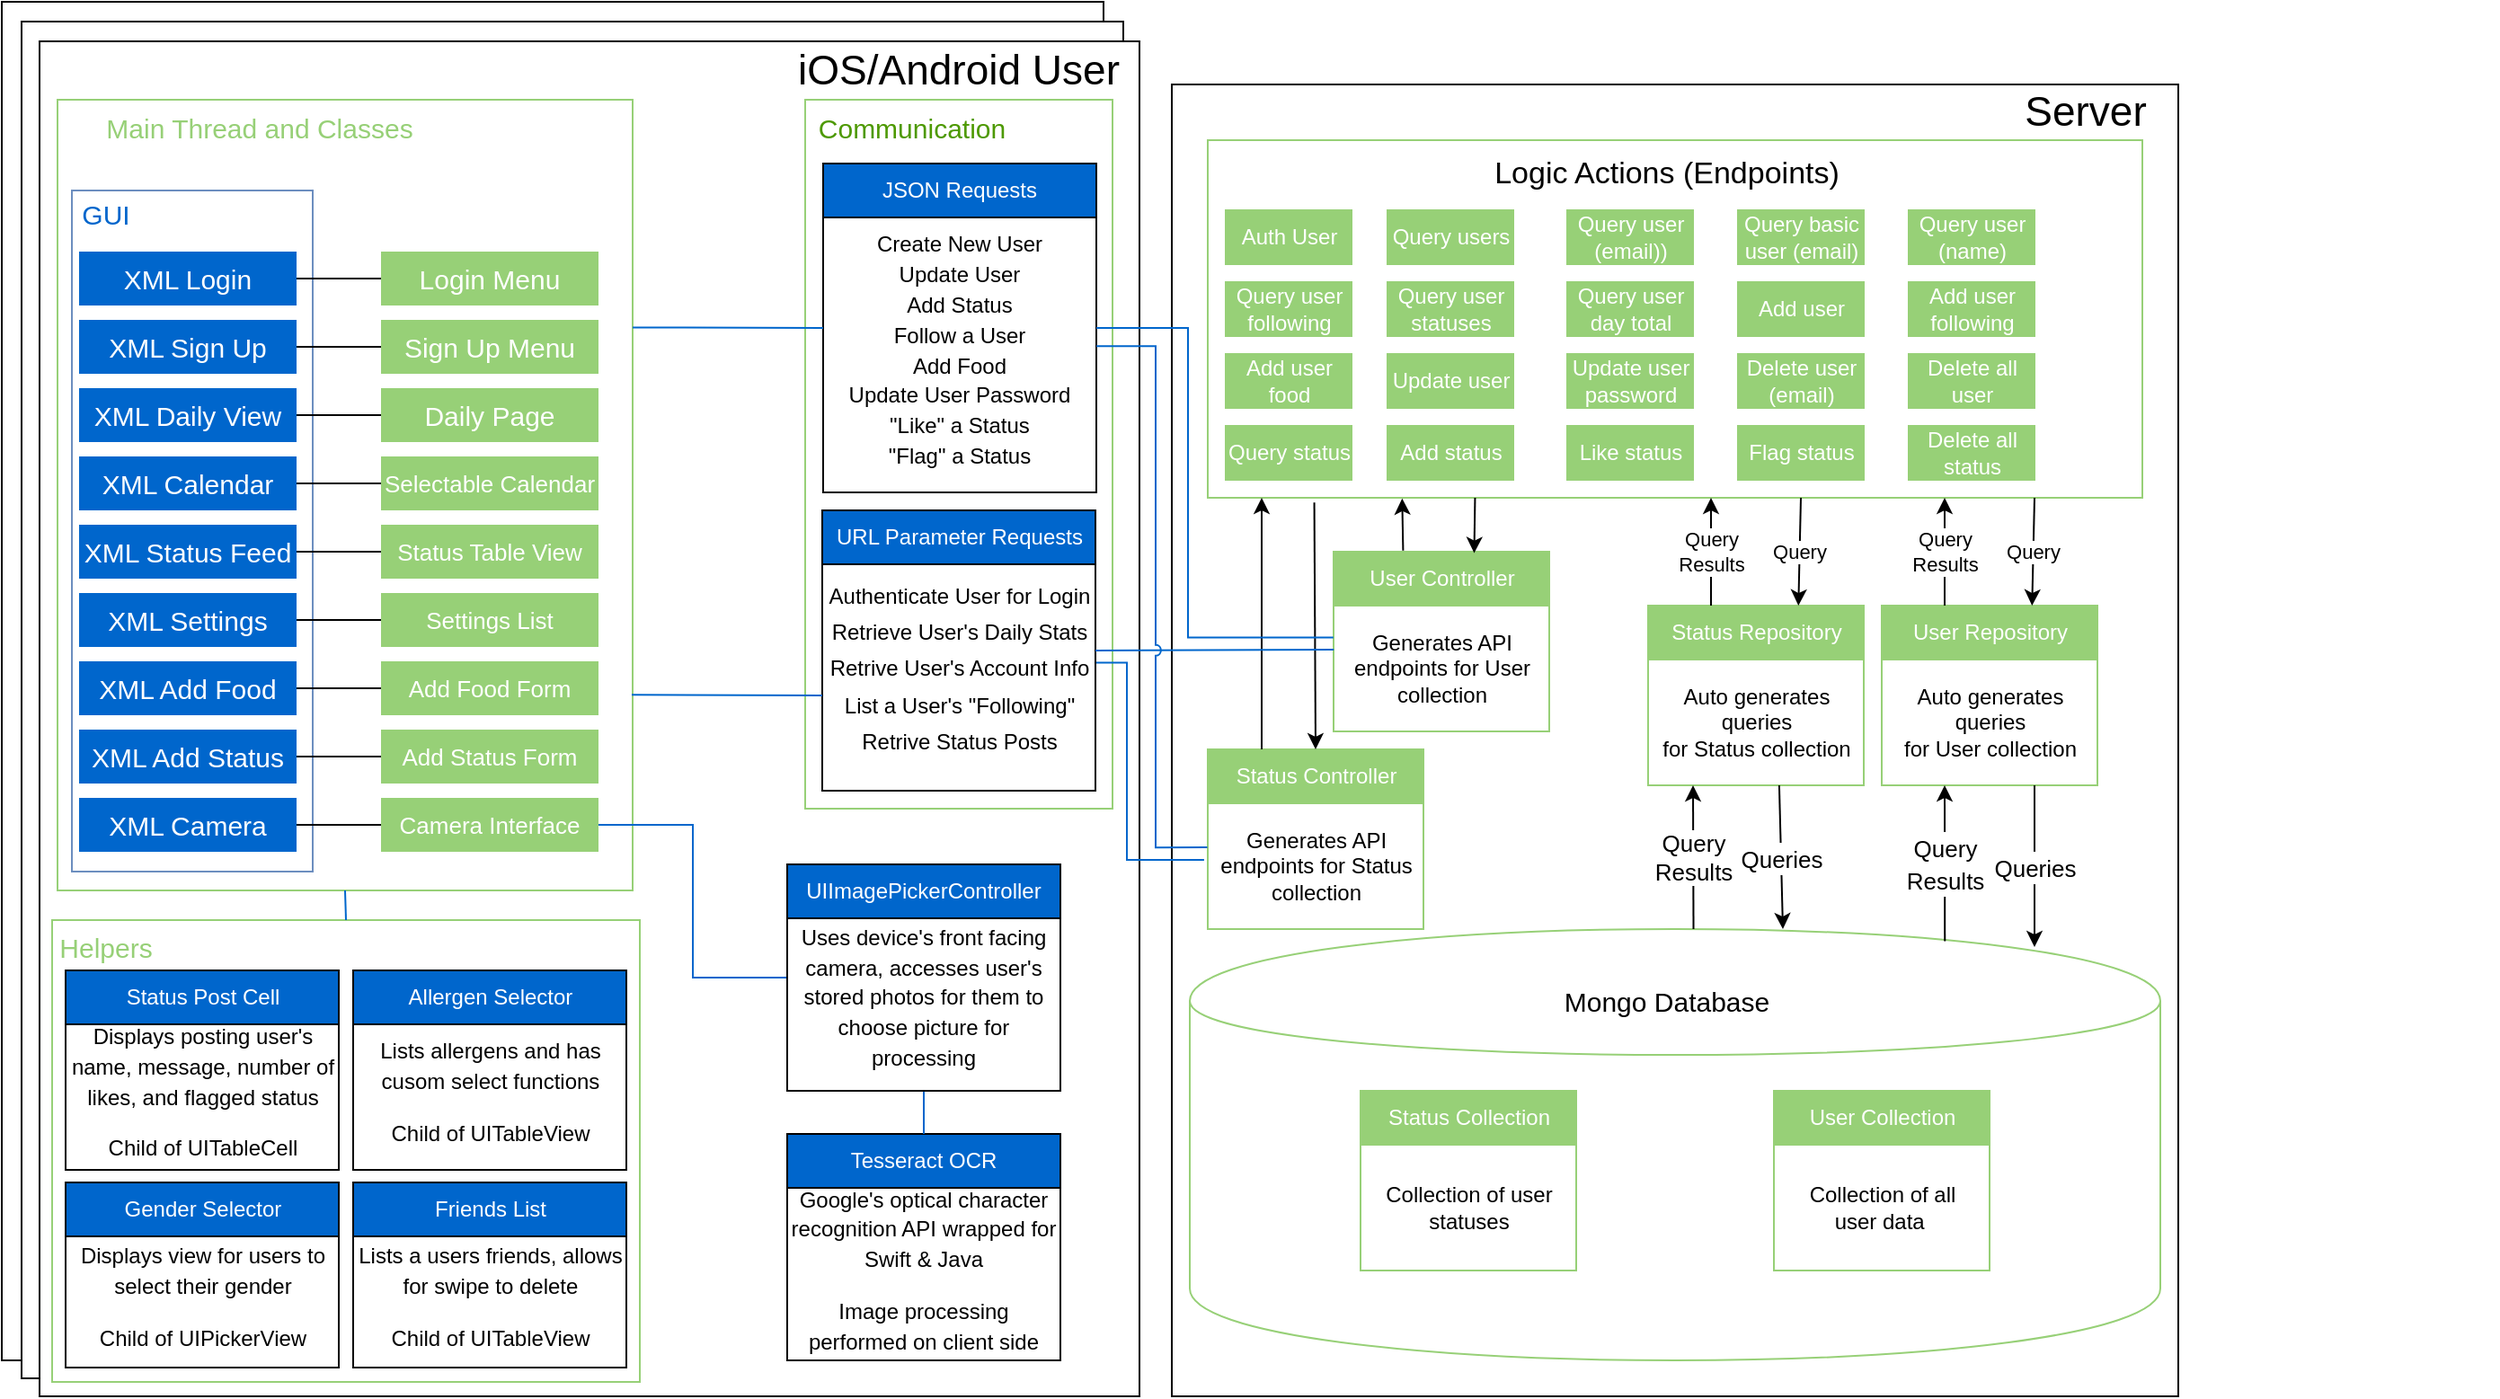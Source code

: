 <mxfile version="12.9.4" type="device"><diagram id="dQyoxzQdF4ZQP8d2LTDX" name="Page-1"><mxGraphModel dx="1718" dy="921" grid="0" gridSize="10" guides="1" tooltips="1" connect="1" arrows="1" fold="1" page="1" pageScale="1" pageWidth="1100" pageHeight="850" math="0" shadow="0"><root><mxCell id="0"/><mxCell id="1" parent="0"/><mxCell id="ljSthERms9Bqk0yeuRja-168" value="" style="rounded=0;whiteSpace=wrap;html=1;gradientColor=none;fillColor=#ffffff;verticalAlign=middle;fontColor=#FFFFFF;" parent="1" vertex="1"><mxGeometry x="29" y="3" width="613" height="756" as="geometry"/></mxCell><mxCell id="ljSthERms9Bqk0yeuRja-167" value="" style="rounded=0;whiteSpace=wrap;html=1;gradientColor=none;fillColor=#ffffff;verticalAlign=middle;" parent="1" vertex="1"><mxGeometry x="40" y="14" width="613" height="755" as="geometry"/></mxCell><mxCell id="ljSthERms9Bqk0yeuRja-2" value="" style="rounded=0;whiteSpace=wrap;html=1;gradientColor=none;fillColor=#ffffff;verticalAlign=middle;" parent="1" vertex="1"><mxGeometry x="50" y="25" width="612" height="754" as="geometry"/></mxCell><mxCell id="ljSthERms9Bqk0yeuRja-4" value="" style="rounded=0;whiteSpace=wrap;html=1;fillColor=none;strokeColor=#97D077;" parent="1" vertex="1"><mxGeometry x="60" y="57.5" width="320" height="440" as="geometry"/></mxCell><mxCell id="ljSthERms9Bqk0yeuRja-5" value="" style="rounded=0;whiteSpace=wrap;html=1;fillColor=none;strokeColor=#6c8ebf;" parent="1" vertex="1"><mxGeometry x="68" y="108" width="134" height="379" as="geometry"/></mxCell><mxCell id="ljSthERms9Bqk0yeuRja-6" value="Main Thread and Classes" style="text;html=1;strokeColor=none;fillColor=none;align=center;verticalAlign=middle;whiteSpace=wrap;rounded=0;fontSize=15;fontColor=#97D077;" parent="1" vertex="1"><mxGeometry x="60" y="56" width="225" height="33" as="geometry"/></mxCell><mxCell id="ljSthERms9Bqk0yeuRja-7" value="&lt;font color=&quot;#0066cc&quot;&gt;GUI&lt;/font&gt;" style="text;html=1;strokeColor=none;fillColor=none;align=center;verticalAlign=middle;whiteSpace=wrap;rounded=0;fontSize=15;fontColor=#66CC00;" parent="1" vertex="1"><mxGeometry x="63" y="108" width="48" height="26" as="geometry"/></mxCell><mxCell id="ljSthERms9Bqk0yeuRja-34" value="" style="edgeStyle=orthogonalEdgeStyle;rounded=0;orthogonalLoop=1;jettySize=auto;html=1;fontSize=15;fontColor=#FFFFFF;endArrow=none;endFill=0;" parent="1" source="ljSthERms9Bqk0yeuRja-9" target="ljSthERms9Bqk0yeuRja-33" edge="1"><mxGeometry relative="1" as="geometry"/></mxCell><mxCell id="ljSthERms9Bqk0yeuRja-9" value="XML Login" style="rounded=0;whiteSpace=wrap;html=1;fillColor=#0066CC;gradientColor=none;fontSize=15;fontColor=#FFFFFF;strokeColor=none;" parent="1" vertex="1"><mxGeometry x="72" y="142" width="121" height="30" as="geometry"/></mxCell><mxCell id="ljSthERms9Bqk0yeuRja-10" value="XML Sign Up" style="rounded=0;whiteSpace=wrap;html=1;fillColor=#0066CC;gradientColor=none;fontSize=15;fontColor=#FFFFFF;strokeColor=none;" parent="1" vertex="1"><mxGeometry x="72" y="180" width="121" height="30" as="geometry"/></mxCell><mxCell id="ljSthERms9Bqk0yeuRja-11" value="XML Daily View" style="rounded=0;whiteSpace=wrap;html=1;fillColor=#0066CC;gradientColor=none;fontSize=15;fontColor=#FFFFFF;strokeColor=none;" parent="1" vertex="1"><mxGeometry x="72" y="218" width="121" height="30" as="geometry"/></mxCell><mxCell id="ljSthERms9Bqk0yeuRja-12" value="XML Camera" style="rounded=0;whiteSpace=wrap;html=1;fillColor=#0066CC;gradientColor=none;fontSize=15;fontColor=#FFFFFF;strokeColor=none;" parent="1" vertex="1"><mxGeometry x="72" y="446" width="121" height="30" as="geometry"/></mxCell><mxCell id="ljSthERms9Bqk0yeuRja-13" value="XML Status Feed" style="rounded=0;whiteSpace=wrap;html=1;fillColor=#0066CC;gradientColor=none;fontSize=15;fontColor=#FFFFFF;strokeColor=none;" parent="1" vertex="1"><mxGeometry x="72" y="294" width="121" height="30" as="geometry"/></mxCell><mxCell id="ljSthERms9Bqk0yeuRja-16" value="XML Settings" style="rounded=0;whiteSpace=wrap;html=1;fillColor=#0066CC;gradientColor=none;fontSize=15;fontColor=#FFFFFF;strokeColor=none;" parent="1" vertex="1"><mxGeometry x="72" y="332" width="121" height="30" as="geometry"/></mxCell><mxCell id="ljSthERms9Bqk0yeuRja-17" value="XML Add Food" style="rounded=0;whiteSpace=wrap;html=1;fillColor=#0066CC;gradientColor=none;fontSize=15;fontColor=#FFFFFF;strokeColor=none;" parent="1" vertex="1"><mxGeometry x="72" y="370" width="121" height="30" as="geometry"/></mxCell><mxCell id="ljSthERms9Bqk0yeuRja-18" value="XML Add Status" style="rounded=0;whiteSpace=wrap;html=1;fillColor=#0066CC;gradientColor=none;fontSize=15;fontColor=#FFFFFF;strokeColor=none;" parent="1" vertex="1"><mxGeometry x="72" y="408" width="121" height="30" as="geometry"/></mxCell><mxCell id="ljSthERms9Bqk0yeuRja-19" value="XML Calendar" style="rounded=0;whiteSpace=wrap;html=1;fillColor=#0066CC;gradientColor=none;fontSize=15;fontColor=#FFFFFF;strokeColor=none;" parent="1" vertex="1"><mxGeometry x="72" y="256" width="121" height="30" as="geometry"/></mxCell><mxCell id="ljSthERms9Bqk0yeuRja-33" value="Login Menu" style="rounded=0;whiteSpace=wrap;html=1;fillColor=#97D077;gradientColor=none;fontSize=15;fontColor=#FFFFFF;strokeColor=none;" parent="1" vertex="1"><mxGeometry x="240" y="142" width="121" height="30" as="geometry"/></mxCell><mxCell id="ljSthERms9Bqk0yeuRja-36" value="" style="edgeStyle=orthogonalEdgeStyle;rounded=0;orthogonalLoop=1;jettySize=auto;html=1;endArrow=none;endFill=0;fontSize=15;fontColor=#FFFFFF;" parent="1" source="ljSthERms9Bqk0yeuRja-35" target="ljSthERms9Bqk0yeuRja-10" edge="1"><mxGeometry relative="1" as="geometry"/></mxCell><mxCell id="ljSthERms9Bqk0yeuRja-35" value="Sign Up Menu" style="rounded=0;whiteSpace=wrap;html=1;fillColor=#97D077;gradientColor=none;fontSize=15;fontColor=#FFFFFF;strokeColor=none;" parent="1" vertex="1"><mxGeometry x="240" y="180" width="121" height="30" as="geometry"/></mxCell><mxCell id="ljSthERms9Bqk0yeuRja-38" value="" style="edgeStyle=orthogonalEdgeStyle;rounded=0;orthogonalLoop=1;jettySize=auto;html=1;endArrow=none;endFill=0;fontSize=15;fontColor=#FFFFFF;" parent="1" source="ljSthERms9Bqk0yeuRja-37" target="ljSthERms9Bqk0yeuRja-11" edge="1"><mxGeometry relative="1" as="geometry"/></mxCell><mxCell id="ljSthERms9Bqk0yeuRja-37" value="Daily Page" style="rounded=0;whiteSpace=wrap;html=1;fillColor=#97D077;gradientColor=none;fontSize=15;fontColor=#FFFFFF;strokeColor=none;" parent="1" vertex="1"><mxGeometry x="240" y="218" width="121" height="30" as="geometry"/></mxCell><mxCell id="ljSthERms9Bqk0yeuRja-45" value="" style="edgeStyle=orthogonalEdgeStyle;rounded=0;orthogonalLoop=1;jettySize=auto;html=1;endArrow=none;endFill=0;fontSize=13;fontColor=#FFFFFF;" parent="1" source="ljSthERms9Bqk0yeuRja-39" target="ljSthERms9Bqk0yeuRja-19" edge="1"><mxGeometry relative="1" as="geometry"/></mxCell><mxCell id="ljSthERms9Bqk0yeuRja-39" value="Selectable Calendar" style="rounded=0;whiteSpace=wrap;html=1;fillColor=#97D077;gradientColor=none;fontSize=13;fontColor=#FFFFFF;strokeColor=none;" parent="1" vertex="1"><mxGeometry x="240" y="256" width="121" height="30" as="geometry"/></mxCell><mxCell id="ljSthERms9Bqk0yeuRja-46" value="" style="edgeStyle=orthogonalEdgeStyle;rounded=0;orthogonalLoop=1;jettySize=auto;html=1;endArrow=none;endFill=0;fontSize=13;fontColor=#FFFFFF;" parent="1" source="ljSthERms9Bqk0yeuRja-40" target="ljSthERms9Bqk0yeuRja-13" edge="1"><mxGeometry relative="1" as="geometry"/></mxCell><mxCell id="ljSthERms9Bqk0yeuRja-40" value="Status Table View" style="rounded=0;whiteSpace=wrap;html=1;fillColor=#97D077;gradientColor=none;fontSize=13;fontColor=#FFFFFF;strokeColor=none;" parent="1" vertex="1"><mxGeometry x="240" y="294" width="121" height="30" as="geometry"/></mxCell><mxCell id="ljSthERms9Bqk0yeuRja-47" value="" style="edgeStyle=orthogonalEdgeStyle;rounded=0;orthogonalLoop=1;jettySize=auto;html=1;endArrow=none;endFill=0;fontSize=13;fontColor=#FFFFFF;" parent="1" source="ljSthERms9Bqk0yeuRja-41" target="ljSthERms9Bqk0yeuRja-16" edge="1"><mxGeometry relative="1" as="geometry"/></mxCell><mxCell id="ljSthERms9Bqk0yeuRja-41" value="Settings List" style="rounded=0;whiteSpace=wrap;html=1;fillColor=#97D077;gradientColor=none;fontSize=13;fontColor=#FFFFFF;strokeColor=none;" parent="1" vertex="1"><mxGeometry x="240" y="332" width="121" height="30" as="geometry"/></mxCell><mxCell id="ljSthERms9Bqk0yeuRja-48" value="" style="edgeStyle=orthogonalEdgeStyle;rounded=0;orthogonalLoop=1;jettySize=auto;html=1;endArrow=none;endFill=0;fontSize=13;fontColor=#FFFFFF;" parent="1" source="ljSthERms9Bqk0yeuRja-42" target="ljSthERms9Bqk0yeuRja-17" edge="1"><mxGeometry relative="1" as="geometry"/></mxCell><mxCell id="ljSthERms9Bqk0yeuRja-42" value="Add Food Form" style="rounded=0;whiteSpace=wrap;html=1;fillColor=#97D077;gradientColor=none;fontSize=13;fontColor=#FFFFFF;strokeColor=none;" parent="1" vertex="1"><mxGeometry x="240" y="370" width="121" height="30" as="geometry"/></mxCell><mxCell id="ljSthERms9Bqk0yeuRja-49" value="" style="edgeStyle=orthogonalEdgeStyle;rounded=0;orthogonalLoop=1;jettySize=auto;html=1;endArrow=none;endFill=0;fontSize=13;fontColor=#FFFFFF;" parent="1" source="ljSthERms9Bqk0yeuRja-43" target="ljSthERms9Bqk0yeuRja-18" edge="1"><mxGeometry relative="1" as="geometry"/></mxCell><mxCell id="ljSthERms9Bqk0yeuRja-43" value="Add Status Form" style="rounded=0;whiteSpace=wrap;html=1;fillColor=#97D077;gradientColor=none;fontSize=13;fontColor=#FFFFFF;strokeColor=none;" parent="1" vertex="1"><mxGeometry x="240" y="408" width="121" height="30" as="geometry"/></mxCell><mxCell id="ljSthERms9Bqk0yeuRja-51" value="" style="edgeStyle=orthogonalEdgeStyle;rounded=0;orthogonalLoop=1;jettySize=auto;html=1;endArrow=none;endFill=0;fontSize=13;fontColor=#FFFFFF;" parent="1" source="ljSthERms9Bqk0yeuRja-50" target="ljSthERms9Bqk0yeuRja-12" edge="1"><mxGeometry relative="1" as="geometry"/></mxCell><mxCell id="ljSthERms9Bqk0yeuRja-165" value="" style="edgeStyle=orthogonalEdgeStyle;rounded=0;orthogonalLoop=1;jettySize=auto;html=1;endArrow=none;endFill=0;strokeColor=#0066CC;fontSize=13;fontColor=#FFFFFF;entryX=0;entryY=0.5;entryDx=0;entryDy=0;" parent="1" source="ljSthERms9Bqk0yeuRja-50" target="ljSthERms9Bqk0yeuRja-160" edge="1"><mxGeometry relative="1" as="geometry"><mxPoint x="441.0" y="461" as="targetPoint"/></mxGeometry></mxCell><mxCell id="ljSthERms9Bqk0yeuRja-50" value="Camera Interface" style="rounded=0;whiteSpace=wrap;html=1;fillColor=#97D077;gradientColor=none;fontSize=13;fontColor=#FFFFFF;strokeColor=none;verticalAlign=middle;" parent="1" vertex="1"><mxGeometry x="240" y="446" width="121" height="30" as="geometry"/></mxCell><mxCell id="ljSthERms9Bqk0yeuRja-52" value="" style="rounded=0;whiteSpace=wrap;html=1;fillColor=none;strokeColor=#97D077;" parent="1" vertex="1"><mxGeometry x="57" y="514" width="327" height="257" as="geometry"/></mxCell><mxCell id="ljSthERms9Bqk0yeuRja-53" value="Helpers" style="text;html=1;strokeColor=none;fillColor=none;align=center;verticalAlign=middle;whiteSpace=wrap;rounded=0;fontSize=15;fontColor=#97D077;" parent="1" vertex="1"><mxGeometry x="60" y="519" width="54" height="20" as="geometry"/></mxCell><mxCell id="ljSthERms9Bqk0yeuRja-56" value="" style="endArrow=none;html=1;fontSize=13;fontColor=#FFFFFF;edgeStyle=orthogonalEdgeStyle;rounded=0;exitX=0.5;exitY=0;exitDx=0;exitDy=0;entryX=0.5;entryY=1;entryDx=0;entryDy=0;strokeColor=#0066CC;" parent="1" source="ljSthERms9Bqk0yeuRja-52" target="ljSthERms9Bqk0yeuRja-4" edge="1"><mxGeometry width="50" height="50" relative="1" as="geometry"><mxPoint x="407" y="428" as="sourcePoint"/><mxPoint x="457" y="378" as="targetPoint"/><Array as="points"><mxPoint x="220" y="514"/></Array></mxGeometry></mxCell><mxCell id="ljSthERms9Bqk0yeuRja-57" value="" style="rounded=0;whiteSpace=wrap;html=1;fillColor=none;strokeColor=#97D077;" parent="1" vertex="1"><mxGeometry x="476" y="57.5" width="171" height="394.5" as="geometry"/></mxCell><mxCell id="ljSthERms9Bqk0yeuRja-60" value="Communication" style="text;html=1;strokeColor=none;fillColor=none;align=center;verticalAlign=middle;whiteSpace=wrap;rounded=0;fontSize=15;fontColor=#4D9900;" parent="1" vertex="1"><mxGeometry x="481" y="62.5" width="109" height="20" as="geometry"/></mxCell><mxCell id="ljSthERms9Bqk0yeuRja-61" value="" style="rounded=0;whiteSpace=wrap;html=1;fillColor=none;" parent="1" vertex="1"><mxGeometry x="680" y="49" width="560" height="730" as="geometry"/></mxCell><mxCell id="ljSthERms9Bqk0yeuRja-62" value="" style="rounded=0;whiteSpace=wrap;html=1;strokeColor=#97D077;" parent="1" vertex="1"><mxGeometry x="700" y="80" width="520" height="199" as="geometry"/></mxCell><mxCell id="ljSthERms9Bqk0yeuRja-63" value="&lt;font style=&quot;font-size: 17px&quot;&gt;Logic Actions&amp;nbsp;(Endpoints)&lt;/font&gt;" style="text;html=1;align=center;verticalAlign=middle;resizable=0;points=[];autosize=1;" parent="1" vertex="1"><mxGeometry x="850" y="89" width="210" height="20" as="geometry"/></mxCell><mxCell id="ljSthERms9Bqk0yeuRja-64" value="" style="rounded=0;whiteSpace=wrap;html=1;strokeColor=#97D077;fillColor=#97D077;" parent="1" vertex="1"><mxGeometry x="710" y="119" width="70" height="30" as="geometry"/></mxCell><mxCell id="ljSthERms9Bqk0yeuRja-65" value="&lt;font color=&quot;#ffffff&quot;&gt;Auth User&lt;/font&gt;" style="text;html=1;align=center;verticalAlign=middle;resizable=0;points=[];autosize=1;" parent="1" vertex="1"><mxGeometry x="710" y="124" width="70" height="20" as="geometry"/></mxCell><mxCell id="ljSthERms9Bqk0yeuRja-66" value="" style="rounded=0;whiteSpace=wrap;html=1;strokeColor=#97D077;fillColor=#97D077;" parent="1" vertex="1"><mxGeometry x="800" y="119" width="70" height="30" as="geometry"/></mxCell><mxCell id="ljSthERms9Bqk0yeuRja-67" value="&lt;font color=&quot;#ffffff&quot;&gt;Query users&lt;/font&gt;" style="text;html=1;align=center;verticalAlign=middle;resizable=0;points=[];autosize=1;" parent="1" vertex="1"><mxGeometry x="795" y="124" width="80" height="20" as="geometry"/></mxCell><mxCell id="ljSthERms9Bqk0yeuRja-68" value="" style="rounded=0;whiteSpace=wrap;html=1;strokeColor=#97D077;fillColor=#97D077;" parent="1" vertex="1"><mxGeometry x="900" y="119" width="70" height="30" as="geometry"/></mxCell><mxCell id="ljSthERms9Bqk0yeuRja-69" value="&lt;font color=&quot;#ffffff&quot;&gt;Query user&lt;br&gt;(email))&lt;/font&gt;" style="text;html=1;align=center;verticalAlign=middle;resizable=0;points=[];autosize=1;" parent="1" vertex="1"><mxGeometry x="900" y="119" width="70" height="30" as="geometry"/></mxCell><mxCell id="ljSthERms9Bqk0yeuRja-70" value="" style="rounded=0;whiteSpace=wrap;html=1;strokeColor=#97D077;fillColor=#97D077;" parent="1" vertex="1"><mxGeometry x="1090" y="119" width="70" height="30" as="geometry"/></mxCell><mxCell id="ljSthERms9Bqk0yeuRja-71" value="&lt;font color=&quot;#ffffff&quot;&gt;Query user&lt;br&gt;(name)&lt;br&gt;&lt;/font&gt;" style="text;html=1;align=center;verticalAlign=middle;resizable=0;points=[];autosize=1;fillColor=none;" parent="1" vertex="1"><mxGeometry x="1090" y="119" width="70" height="30" as="geometry"/></mxCell><mxCell id="ljSthERms9Bqk0yeuRja-72" value="" style="rounded=0;whiteSpace=wrap;html=1;strokeColor=#97D077;fillColor=#97D077;" parent="1" vertex="1"><mxGeometry x="995" y="119" width="70" height="30" as="geometry"/></mxCell><mxCell id="ljSthERms9Bqk0yeuRja-73" value="&lt;font color=&quot;#ffffff&quot;&gt;Query basic&lt;br&gt;user (email)&lt;br&gt;&lt;/font&gt;" style="text;html=1;align=center;verticalAlign=middle;resizable=0;points=[];autosize=1;" parent="1" vertex="1"><mxGeometry x="990" y="119" width="80" height="30" as="geometry"/></mxCell><mxCell id="ljSthERms9Bqk0yeuRja-74" value="" style="rounded=0;whiteSpace=wrap;html=1;strokeColor=#97D077;fillColor=#97D077;" parent="1" vertex="1"><mxGeometry x="710" y="159" width="70" height="30" as="geometry"/></mxCell><mxCell id="ljSthERms9Bqk0yeuRja-75" value="&lt;font color=&quot;#ffffff&quot;&gt;Query user&lt;br&gt;following&lt;br&gt;&lt;/font&gt;" style="text;html=1;align=center;verticalAlign=middle;resizable=0;points=[];autosize=1;" parent="1" vertex="1"><mxGeometry x="710" y="159" width="70" height="30" as="geometry"/></mxCell><mxCell id="ljSthERms9Bqk0yeuRja-76" value="" style="rounded=0;whiteSpace=wrap;html=1;strokeColor=#97D077;fillColor=#97D077;" parent="1" vertex="1"><mxGeometry x="800" y="159" width="70" height="30" as="geometry"/></mxCell><mxCell id="ljSthERms9Bqk0yeuRja-77" value="&lt;font color=&quot;#ffffff&quot;&gt;Query user&lt;br&gt;statuses&lt;br&gt;&lt;/font&gt;" style="text;html=1;align=center;verticalAlign=middle;resizable=0;points=[];autosize=1;" parent="1" vertex="1"><mxGeometry x="800" y="159" width="70" height="30" as="geometry"/></mxCell><mxCell id="ljSthERms9Bqk0yeuRja-78" value="" style="rounded=0;whiteSpace=wrap;html=1;strokeColor=#97D077;fillColor=#97D077;" parent="1" vertex="1"><mxGeometry x="900" y="159" width="70" height="30" as="geometry"/></mxCell><mxCell id="ljSthERms9Bqk0yeuRja-79" value="&lt;font color=&quot;#ffffff&quot;&gt;Query user&lt;br&gt;day total&lt;br&gt;&lt;/font&gt;" style="text;html=1;align=center;verticalAlign=middle;resizable=0;points=[];autosize=1;" parent="1" vertex="1"><mxGeometry x="900" y="159" width="70" height="30" as="geometry"/></mxCell><mxCell id="ljSthERms9Bqk0yeuRja-80" value="" style="rounded=0;whiteSpace=wrap;html=1;strokeColor=#97D077;fillColor=#97D077;" parent="1" vertex="1"><mxGeometry x="1090" y="159" width="70" height="30" as="geometry"/></mxCell><mxCell id="ljSthERms9Bqk0yeuRja-81" value="&lt;font color=&quot;#ffffff&quot;&gt;Add user&lt;br&gt;following&lt;br&gt;&lt;/font&gt;" style="text;html=1;align=center;verticalAlign=middle;resizable=0;points=[];autosize=1;" parent="1" vertex="1"><mxGeometry x="1095" y="159" width="60" height="30" as="geometry"/></mxCell><mxCell id="ljSthERms9Bqk0yeuRja-82" value="" style="rounded=0;whiteSpace=wrap;html=1;strokeColor=#97D077;fillColor=#97D077;" parent="1" vertex="1"><mxGeometry x="995" y="159" width="70" height="30" as="geometry"/></mxCell><mxCell id="ljSthERms9Bqk0yeuRja-83" value="&lt;font color=&quot;#ffffff&quot;&gt;Add user&lt;/font&gt;" style="text;html=1;align=center;verticalAlign=middle;resizable=0;points=[];autosize=1;" parent="1" vertex="1"><mxGeometry x="1000" y="164" width="60" height="20" as="geometry"/></mxCell><mxCell id="ljSthERms9Bqk0yeuRja-84" value="" style="rounded=0;whiteSpace=wrap;html=1;strokeColor=#97D077;fillColor=#97D077;" parent="1" vertex="1"><mxGeometry x="710" y="199" width="70" height="30" as="geometry"/></mxCell><mxCell id="ljSthERms9Bqk0yeuRja-85" value="&lt;font color=&quot;#ffffff&quot;&gt;Add user&lt;br&gt;food&lt;br&gt;&lt;/font&gt;" style="text;html=1;align=center;verticalAlign=middle;resizable=0;points=[];autosize=1;" parent="1" vertex="1"><mxGeometry x="715" y="199" width="60" height="30" as="geometry"/></mxCell><mxCell id="ljSthERms9Bqk0yeuRja-86" value="" style="rounded=0;whiteSpace=wrap;html=1;strokeColor=#97D077;fillColor=#97D077;" parent="1" vertex="1"><mxGeometry x="800" y="199" width="70" height="30" as="geometry"/></mxCell><mxCell id="ljSthERms9Bqk0yeuRja-87" value="&lt;font color=&quot;#ffffff&quot;&gt;Update user&lt;/font&gt;" style="text;html=1;align=center;verticalAlign=middle;resizable=0;points=[];autosize=1;" parent="1" vertex="1"><mxGeometry x="795" y="204" width="80" height="20" as="geometry"/></mxCell><mxCell id="ljSthERms9Bqk0yeuRja-88" value="" style="rounded=0;whiteSpace=wrap;html=1;strokeColor=#97D077;fillColor=#97D077;" parent="1" vertex="1"><mxGeometry x="900" y="199" width="70" height="30" as="geometry"/></mxCell><mxCell id="ljSthERms9Bqk0yeuRja-89" value="&lt;font color=&quot;#ffffff&quot;&gt;Update user&lt;br&gt;password&lt;br&gt;&lt;/font&gt;" style="text;html=1;align=center;verticalAlign=middle;resizable=0;points=[];autosize=1;" parent="1" vertex="1"><mxGeometry x="895" y="199" width="80" height="30" as="geometry"/></mxCell><mxCell id="ljSthERms9Bqk0yeuRja-90" value="" style="rounded=0;whiteSpace=wrap;html=1;strokeColor=#97D077;fillColor=#97D077;" parent="1" vertex="1"><mxGeometry x="1090" y="199" width="70" height="30" as="geometry"/></mxCell><mxCell id="ljSthERms9Bqk0yeuRja-91" value="&lt;font color=&quot;#ffffff&quot;&gt;Delete all&lt;br&gt;user&lt;br&gt;&lt;/font&gt;" style="text;html=1;align=center;verticalAlign=middle;resizable=0;points=[];autosize=1;" parent="1" vertex="1"><mxGeometry x="1090" y="199" width="70" height="30" as="geometry"/></mxCell><mxCell id="ljSthERms9Bqk0yeuRja-92" value="" style="rounded=0;whiteSpace=wrap;html=1;strokeColor=#97D077;fillColor=#97D077;" parent="1" vertex="1"><mxGeometry x="995" y="199" width="70" height="30" as="geometry"/></mxCell><mxCell id="ljSthERms9Bqk0yeuRja-93" value="&lt;font color=&quot;#ffffff&quot;&gt;Delete user&lt;br&gt;(email)&lt;br&gt;&lt;/font&gt;" style="text;html=1;align=center;verticalAlign=middle;resizable=0;points=[];autosize=1;" parent="1" vertex="1"><mxGeometry x="990" y="199" width="80" height="30" as="geometry"/></mxCell><mxCell id="ljSthERms9Bqk0yeuRja-94" value="" style="rounded=0;whiteSpace=wrap;html=1;strokeColor=#97D077;fillColor=#97D077;" parent="1" vertex="1"><mxGeometry x="710" y="239" width="70" height="30" as="geometry"/></mxCell><mxCell id="ljSthERms9Bqk0yeuRja-95" value="&lt;font color=&quot;#ffffff&quot;&gt;Query status&lt;/font&gt;" style="text;html=1;align=center;verticalAlign=middle;resizable=0;points=[];autosize=1;" parent="1" vertex="1"><mxGeometry x="705" y="244" width="80" height="20" as="geometry"/></mxCell><mxCell id="ljSthERms9Bqk0yeuRja-96" value="" style="rounded=0;whiteSpace=wrap;html=1;strokeColor=#97D077;fillColor=#97D077;" parent="1" vertex="1"><mxGeometry x="800" y="239" width="70" height="30" as="geometry"/></mxCell><mxCell id="ljSthERms9Bqk0yeuRja-97" value="&lt;font color=&quot;#ffffff&quot;&gt;Add status&lt;/font&gt;" style="text;html=1;align=center;verticalAlign=middle;resizable=0;points=[];autosize=1;" parent="1" vertex="1"><mxGeometry x="800" y="244" width="70" height="20" as="geometry"/></mxCell><mxCell id="ljSthERms9Bqk0yeuRja-98" value="" style="rounded=0;whiteSpace=wrap;html=1;strokeColor=#97D077;fillColor=#97D077;" parent="1" vertex="1"><mxGeometry x="900" y="239" width="70" height="30" as="geometry"/></mxCell><mxCell id="ljSthERms9Bqk0yeuRja-99" value="&lt;font color=&quot;#ffffff&quot;&gt;Like status&lt;br&gt;&lt;/font&gt;" style="text;html=1;align=center;verticalAlign=middle;resizable=0;points=[];autosize=1;" parent="1" vertex="1"><mxGeometry x="900" y="244" width="70" height="20" as="geometry"/></mxCell><mxCell id="ljSthERms9Bqk0yeuRja-100" value="" style="rounded=0;whiteSpace=wrap;html=1;strokeColor=#97D077;fillColor=#97D077;" parent="1" vertex="1"><mxGeometry x="1090" y="239" width="70" height="30" as="geometry"/></mxCell><mxCell id="ljSthERms9Bqk0yeuRja-101" value="&lt;font color=&quot;#ffffff&quot;&gt;Delete all&lt;br&gt;status&lt;br&gt;&lt;/font&gt;" style="text;html=1;align=center;verticalAlign=middle;resizable=0;points=[];autosize=1;" parent="1" vertex="1"><mxGeometry x="1090" y="239" width="70" height="30" as="geometry"/></mxCell><mxCell id="ljSthERms9Bqk0yeuRja-102" value="" style="rounded=0;whiteSpace=wrap;html=1;strokeColor=#97D077;fillColor=#97D077;" parent="1" vertex="1"><mxGeometry x="995" y="239" width="70" height="30" as="geometry"/></mxCell><mxCell id="ljSthERms9Bqk0yeuRja-103" value="&lt;font color=&quot;#ffffff&quot;&gt;Flag status&lt;/font&gt;" style="text;html=1;align=center;verticalAlign=middle;resizable=0;points=[];autosize=1;" parent="1" vertex="1"><mxGeometry x="995" y="244" width="70" height="20" as="geometry"/></mxCell><mxCell id="ljSthERms9Bqk0yeuRja-104" value="" style="rounded=0;whiteSpace=wrap;html=1;strokeColor=#97D077;fillColor=#FFFFFF;" parent="1" vertex="1"><mxGeometry x="1075" y="339" width="120" height="100" as="geometry"/></mxCell><mxCell id="ljSthERms9Bqk0yeuRja-105" value="" style="rounded=0;whiteSpace=wrap;html=1;strokeColor=#97D077;fillColor=#97D077;" parent="1" vertex="1"><mxGeometry x="1075" y="339" width="120" height="30" as="geometry"/></mxCell><mxCell id="ljSthERms9Bqk0yeuRja-106" value="&lt;font color=&quot;#ffffff&quot;&gt;User Repository&lt;/font&gt;" style="text;html=1;align=center;verticalAlign=middle;resizable=0;points=[];autosize=1;" parent="1" vertex="1"><mxGeometry x="1085" y="344" width="100" height="20" as="geometry"/></mxCell><mxCell id="ljSthERms9Bqk0yeuRja-107" value="Auto generates &lt;br&gt;queries &lt;br&gt;for User collection" style="text;html=1;align=center;verticalAlign=middle;resizable=0;points=[];autosize=1;" parent="1" vertex="1"><mxGeometry x="1080" y="379" width="110" height="50" as="geometry"/></mxCell><mxCell id="ljSthERms9Bqk0yeuRja-108" value="" style="rounded=0;whiteSpace=wrap;html=1;strokeColor=#97D077;fillColor=#FFFFFF;" parent="1" vertex="1"><mxGeometry x="945" y="339" width="120" height="100" as="geometry"/></mxCell><mxCell id="ljSthERms9Bqk0yeuRja-109" value="" style="rounded=0;whiteSpace=wrap;html=1;strokeColor=#97D077;fillColor=#97D077;" parent="1" vertex="1"><mxGeometry x="945" y="339" width="120" height="30" as="geometry"/></mxCell><mxCell id="ljSthERms9Bqk0yeuRja-110" value="&lt;font color=&quot;#ffffff&quot;&gt;Status Repository&lt;/font&gt;" style="text;html=1;align=center;verticalAlign=middle;resizable=0;points=[];autosize=1;" parent="1" vertex="1"><mxGeometry x="950" y="344" width="110" height="20" as="geometry"/></mxCell><mxCell id="ljSthERms9Bqk0yeuRja-111" value="Auto generates &lt;br&gt;queries &lt;br&gt;for Status collection" style="text;html=1;align=center;verticalAlign=middle;resizable=0;points=[];autosize=1;" parent="1" vertex="1"><mxGeometry x="945" y="379" width="120" height="50" as="geometry"/></mxCell><mxCell id="ljSthERms9Bqk0yeuRja-112" value="Query&lt;br&gt;Results" style="endArrow=classic;html=1;" parent="1" edge="1"><mxGeometry width="50" height="50" relative="1" as="geometry"><mxPoint x="980.0" y="339" as="sourcePoint"/><mxPoint x="980.0" y="279" as="targetPoint"/><Array as="points"><mxPoint x="980" y="319"/></Array></mxGeometry></mxCell><mxCell id="ljSthERms9Bqk0yeuRja-113" value="Query" style="endArrow=classic;html=1;entryX=0.715;entryY=-0.25;entryDx=0;entryDy=0;entryPerimeter=0;" parent="1" target="ljSthERms9Bqk0yeuRja-110" edge="1"><mxGeometry width="50" height="50" relative="1" as="geometry"><mxPoint x="1030.0" y="279" as="sourcePoint"/><mxPoint x="1080" y="229" as="targetPoint"/></mxGeometry></mxCell><mxCell id="ljSthERms9Bqk0yeuRja-114" value="Query&lt;br&gt;Results" style="endArrow=classic;html=1;" parent="1" edge="1"><mxGeometry width="50" height="50" relative="1" as="geometry"><mxPoint x="1110.0" y="339" as="sourcePoint"/><mxPoint x="1110.0" y="279" as="targetPoint"/><Array as="points"><mxPoint x="1110" y="319"/></Array></mxGeometry></mxCell><mxCell id="ljSthERms9Bqk0yeuRja-115" value="Query" style="endArrow=classic;html=1;entryX=0.715;entryY=-0.25;entryDx=0;entryDy=0;entryPerimeter=0;" parent="1" edge="1"><mxGeometry width="50" height="50" relative="1" as="geometry"><mxPoint x="1160.0" y="279" as="sourcePoint"/><mxPoint x="1158.65" y="339" as="targetPoint"/></mxGeometry></mxCell><mxCell id="ljSthERms9Bqk0yeuRja-116" value="" style="rounded=0;whiteSpace=wrap;html=1;strokeColor=#97D077;fillColor=#FFFFFF;" parent="1" vertex="1"><mxGeometry x="770" y="309" width="120" height="100" as="geometry"/></mxCell><mxCell id="ljSthERms9Bqk0yeuRja-117" value="" style="rounded=0;whiteSpace=wrap;html=1;strokeColor=#97D077;fillColor=#97D077;" parent="1" vertex="1"><mxGeometry x="770" y="309" width="120" height="30" as="geometry"/></mxCell><mxCell id="ljSthERms9Bqk0yeuRja-118" value="&lt;font color=&quot;#ffffff&quot;&gt;User Controller&lt;/font&gt;" style="text;html=1;align=center;verticalAlign=middle;resizable=0;points=[];autosize=1;" parent="1" vertex="1"><mxGeometry x="780" y="314" width="100" height="20" as="geometry"/></mxCell><mxCell id="ljSthERms9Bqk0yeuRja-119" value="Generates API&lt;br&gt;endpoints for User&lt;br&gt;collection" style="text;html=1;align=center;verticalAlign=middle;resizable=0;points=[];autosize=1;" parent="1" vertex="1"><mxGeometry x="775" y="349" width="110" height="50" as="geometry"/></mxCell><mxCell id="ljSthERms9Bqk0yeuRja-120" value="" style="rounded=0;whiteSpace=wrap;html=1;strokeColor=#97D077;fillColor=#FFFFFF;" parent="1" vertex="1"><mxGeometry x="700" y="419" width="120" height="100" as="geometry"/></mxCell><mxCell id="ljSthERms9Bqk0yeuRja-121" value="" style="rounded=0;whiteSpace=wrap;html=1;strokeColor=#97D077;fillColor=#97D077;" parent="1" vertex="1"><mxGeometry x="700" y="419" width="120" height="30" as="geometry"/></mxCell><mxCell id="ljSthERms9Bqk0yeuRja-122" value="&lt;font color=&quot;#ffffff&quot;&gt;Status Controller&lt;/font&gt;" style="text;html=1;align=center;verticalAlign=middle;resizable=0;points=[];autosize=1;" parent="1" vertex="1"><mxGeometry x="710" y="424" width="100" height="20" as="geometry"/></mxCell><mxCell id="ljSthERms9Bqk0yeuRja-123" value="Generates API&lt;br&gt;endpoints for Status&lt;br&gt;collection" style="text;html=1;align=center;verticalAlign=middle;resizable=0;points=[];autosize=1;" parent="1" vertex="1"><mxGeometry x="700" y="459" width="120" height="50" as="geometry"/></mxCell><mxCell id="ljSthERms9Bqk0yeuRja-124" value="" style="endArrow=classic;html=1;exitX=0.287;exitY=-0.283;exitDx=0;exitDy=0;exitPerimeter=0;entryX=0.208;entryY=1.002;entryDx=0;entryDy=0;entryPerimeter=0;" parent="1" source="ljSthERms9Bqk0yeuRja-118" target="ljSthERms9Bqk0yeuRja-62" edge="1"><mxGeometry width="50" height="50" relative="1" as="geometry"><mxPoint x="760" y="329" as="sourcePoint"/><mxPoint x="810" y="279" as="targetPoint"/></mxGeometry></mxCell><mxCell id="ljSthERms9Bqk0yeuRja-125" value="" style="endArrow=classic;html=1;exitX=0.286;exitY=1;exitDx=0;exitDy=0;exitPerimeter=0;entryX=0.652;entryY=0.027;entryDx=0;entryDy=0;entryPerimeter=0;" parent="1" source="ljSthERms9Bqk0yeuRja-62" target="ljSthERms9Bqk0yeuRja-117" edge="1"><mxGeometry width="50" height="50" relative="1" as="geometry"><mxPoint x="800" y="359" as="sourcePoint"/><mxPoint x="850" y="309" as="targetPoint"/></mxGeometry></mxCell><mxCell id="ljSthERms9Bqk0yeuRja-126" value="" style="endArrow=classic;html=1;exitX=0.25;exitY=0;exitDx=0;exitDy=0;" parent="1" source="ljSthERms9Bqk0yeuRja-121" edge="1"><mxGeometry width="50" height="50" relative="1" as="geometry"><mxPoint x="680" y="329" as="sourcePoint"/><mxPoint x="730" y="279" as="targetPoint"/></mxGeometry></mxCell><mxCell id="ljSthERms9Bqk0yeuRja-127" value="" style="endArrow=classic;html=1;exitX=0.114;exitY=1.013;exitDx=0;exitDy=0;exitPerimeter=0;" parent="1" source="ljSthERms9Bqk0yeuRja-62" edge="1"><mxGeometry width="50" height="50" relative="1" as="geometry"><mxPoint x="710" y="469" as="sourcePoint"/><mxPoint x="760" y="419" as="targetPoint"/></mxGeometry></mxCell><mxCell id="ljSthERms9Bqk0yeuRja-128" value="" style="shape=cylinder;whiteSpace=wrap;html=1;boundedLbl=1;backgroundOutline=1;strokeColor=#97D077;fillColor=none;" parent="1" vertex="1"><mxGeometry x="690" y="519" width="540" height="240" as="geometry"/></mxCell><mxCell id="ljSthERms9Bqk0yeuRja-129" value="Mongo Database" style="text;html=1;align=center;verticalAlign=middle;resizable=0;points=[];autosize=1;fontSize=15;" parent="1" vertex="1"><mxGeometry x="890" y="549" width="130" height="20" as="geometry"/></mxCell><mxCell id="ljSthERms9Bqk0yeuRja-130" value="" style="rounded=0;whiteSpace=wrap;html=1;strokeColor=#97D077;fillColor=#FFFFFF;" parent="1" vertex="1"><mxGeometry x="1015" y="609" width="120" height="100" as="geometry"/></mxCell><mxCell id="ljSthERms9Bqk0yeuRja-131" value="" style="rounded=0;whiteSpace=wrap;html=1;strokeColor=#97D077;fillColor=#97D077;" parent="1" vertex="1"><mxGeometry x="1015" y="609" width="120" height="30" as="geometry"/></mxCell><mxCell id="ljSthERms9Bqk0yeuRja-132" value="&lt;font color=&quot;#ffffff&quot;&gt;User Collection&lt;/font&gt;" style="text;html=1;align=center;verticalAlign=middle;resizable=0;points=[];autosize=1;" parent="1" vertex="1"><mxGeometry x="1025" y="614" width="100" height="20" as="geometry"/></mxCell><mxCell id="ljSthERms9Bqk0yeuRja-133" value="Collection of all&lt;br&gt;user data&amp;nbsp;" style="text;html=1;align=center;verticalAlign=middle;resizable=0;points=[];autosize=1;" parent="1" vertex="1"><mxGeometry x="1025" y="659" width="100" height="30" as="geometry"/></mxCell><mxCell id="ljSthERms9Bqk0yeuRja-134" value="" style="rounded=0;whiteSpace=wrap;html=1;strokeColor=#97D077;fillColor=#FFFFFF;" parent="1" vertex="1"><mxGeometry x="785" y="609" width="120" height="100" as="geometry"/></mxCell><mxCell id="ljSthERms9Bqk0yeuRja-135" value="" style="rounded=0;whiteSpace=wrap;html=1;strokeColor=#97D077;fillColor=#97D077;" parent="1" vertex="1"><mxGeometry x="785" y="609" width="120" height="30" as="geometry"/></mxCell><mxCell id="ljSthERms9Bqk0yeuRja-136" value="&lt;font color=&quot;#ffffff&quot;&gt;Status Collection&lt;/font&gt;" style="text;html=1;align=center;verticalAlign=middle;resizable=0;points=[];autosize=1;" parent="1" vertex="1"><mxGeometry x="790" y="614" width="110" height="20" as="geometry"/></mxCell><mxCell id="ljSthERms9Bqk0yeuRja-137" value="Collection of user&lt;br&gt;statuses" style="text;html=1;align=center;verticalAlign=middle;resizable=0;points=[];autosize=1;" parent="1" vertex="1"><mxGeometry x="790" y="659" width="110" height="30" as="geometry"/></mxCell><mxCell id="ljSthERms9Bqk0yeuRja-138" value="&lt;font style=&quot;font-size: 13px&quot;&gt;Query&lt;br&gt;Results&lt;/font&gt;" style="endArrow=classic;html=1;fontSize=15;exitX=0.778;exitY=0.028;exitDx=0;exitDy=0;exitPerimeter=0;" parent="1" source="ljSthERms9Bqk0yeuRja-128" edge="1"><mxGeometry width="50" height="50" relative="1" as="geometry"><mxPoint x="1060" y="489" as="sourcePoint"/><mxPoint x="1110.0" y="439" as="targetPoint"/></mxGeometry></mxCell><mxCell id="ljSthERms9Bqk0yeuRja-139" value="Query&lt;br style=&quot;font-size: 13px;&quot;&gt;Results" style="endArrow=classic;html=1;fontSize=13;exitX=0.519;exitY=0;exitDx=0;exitDy=0;exitPerimeter=0;" parent="1" source="ljSthERms9Bqk0yeuRja-128" edge="1"><mxGeometry width="50" height="50" relative="1" as="geometry"><mxPoint x="920" y="489" as="sourcePoint"/><mxPoint x="970.0" y="439" as="targetPoint"/></mxGeometry></mxCell><mxCell id="ljSthERms9Bqk0yeuRja-140" value="&lt;font style=&quot;font-size: 13px&quot;&gt;Queries&lt;/font&gt;" style="endArrow=classic;html=1;fontSize=15;exitX=0.608;exitY=1;exitDx=0;exitDy=0;exitPerimeter=0;" parent="1" source="ljSthERms9Bqk0yeuRja-108" edge="1"><mxGeometry width="50" height="50" relative="1" as="geometry"><mxPoint x="970" y="569" as="sourcePoint"/><mxPoint x="1020.0" y="519" as="targetPoint"/></mxGeometry></mxCell><mxCell id="ljSthERms9Bqk0yeuRja-141" value="&lt;font style=&quot;font-size: 13px&quot;&gt;Queries&lt;/font&gt;" style="endArrow=classic;html=1;fontSize=15;" parent="1" edge="1"><mxGeometry width="50" height="50" relative="1" as="geometry"><mxPoint x="1160.0" y="439" as="sourcePoint"/><mxPoint x="1160" y="529" as="targetPoint"/></mxGeometry></mxCell><mxCell id="ljSthERms9Bqk0yeuRja-145" value="&lt;p style=&quot;line-height: 140%&quot;&gt;Create New User&lt;br&gt;Update User&lt;br&gt;Add Status&lt;br&gt;Follow a User&lt;br&gt;Add Food&lt;br&gt;Update User Password&lt;br&gt;&quot;Like&quot; a Status&lt;br&gt;&quot;Flag&quot; a Status&lt;br&gt;&lt;/p&gt;" style="rounded=0;whiteSpace=wrap;html=1;strokeColor=#000000;fillColor=#FFFFFF;spacingBottom=-25;" parent="1" vertex="1"><mxGeometry x="486" y="93" width="152" height="183" as="geometry"/></mxCell><mxCell id="ljSthERms9Bqk0yeuRja-144" value="JSON Requests" style="rounded=0;whiteSpace=wrap;html=1;strokeColor=#000000;fillColor=#0066CC;fontColor=#FFFFFF;" parent="1" vertex="1"><mxGeometry x="486" y="93" width="152" height="30" as="geometry"/></mxCell><mxCell id="ljSthERms9Bqk0yeuRja-146" value="&lt;p style=&quot;line-height: 170%&quot;&gt;Authenticate User for Login&lt;br&gt;Retrieve User's Daily Stats&lt;br&gt;Retrive User's Account Info&lt;br&gt;List a User's &quot;Following&quot;&lt;br&gt;Retrive Status Posts&lt;br&gt;&lt;/p&gt;" style="rounded=0;whiteSpace=wrap;html=1;strokeColor=#000000;fillColor=#FFFFFF;spacingBottom=-19;" parent="1" vertex="1"><mxGeometry x="485.5" y="286" width="152" height="156" as="geometry"/></mxCell><mxCell id="ljSthERms9Bqk0yeuRja-147" value="URL Parameter Requests" style="rounded=0;whiteSpace=wrap;html=1;strokeColor=#000000;fillColor=#0066CC;fontColor=#FFFFFF;" parent="1" vertex="1"><mxGeometry x="485.5" y="286" width="152" height="30" as="geometry"/></mxCell><mxCell id="ljSthERms9Bqk0yeuRja-148" value="" style="endArrow=none;html=1;strokeColor=#0066CC;fontSize=13;fontColor=#97D077;entryX=0;entryY=0.5;entryDx=0;entryDy=0;exitX=1;exitY=0.288;exitDx=0;exitDy=0;exitPerimeter=0;" parent="1" source="ljSthERms9Bqk0yeuRja-4" target="ljSthERms9Bqk0yeuRja-145" edge="1"><mxGeometry width="50" height="50" relative="1" as="geometry"><mxPoint x="711" y="418" as="sourcePoint"/><mxPoint x="761" y="368" as="targetPoint"/></mxGeometry></mxCell><mxCell id="ljSthERms9Bqk0yeuRja-149" value="" style="endArrow=none;html=1;strokeColor=#0066CC;fontSize=13;fontColor=#97D077;entryX=0;entryY=0.5;entryDx=0;entryDy=0;exitX=1;exitY=0.288;exitDx=0;exitDy=0;exitPerimeter=0;" parent="1" edge="1"><mxGeometry width="50" height="50" relative="1" as="geometry"><mxPoint x="379.5" y="388.66" as="sourcePoint"/><mxPoint x="485.5" y="388.94" as="targetPoint"/></mxGeometry></mxCell><mxCell id="ljSthERms9Bqk0yeuRja-150" value="&lt;p style=&quot;line-height: 140%&quot;&gt;Displays posting user's name, message, number of likes, and flagged status&lt;/p&gt;&lt;p style=&quot;line-height: 140%&quot;&gt;Child of UITableCell&lt;/p&gt;" style="rounded=0;whiteSpace=wrap;html=1;strokeColor=#000000;fillColor=#FFFFFF;spacingBottom=-25;" parent="1" vertex="1"><mxGeometry x="64.5" y="542" width="152" height="111" as="geometry"/></mxCell><mxCell id="ljSthERms9Bqk0yeuRja-151" value="Status Post Cell" style="rounded=0;whiteSpace=wrap;html=1;strokeColor=#000000;fillColor=#0066CC;fontColor=#FFFFFF;" parent="1" vertex="1"><mxGeometry x="64.5" y="542" width="152" height="30" as="geometry"/></mxCell><mxCell id="ljSthERms9Bqk0yeuRja-152" value="&lt;p style=&quot;line-height: 140%&quot;&gt;Displays view for users to select their gender&lt;/p&gt;&lt;p style=&quot;line-height: 140%&quot;&gt;Child of UIPickerView&lt;/p&gt;" style="rounded=0;whiteSpace=wrap;html=1;strokeColor=#000000;fillColor=#FFFFFF;spacingBottom=-25;" parent="1" vertex="1"><mxGeometry x="64.5" y="660" width="152" height="103" as="geometry"/></mxCell><mxCell id="ljSthERms9Bqk0yeuRja-153" value="Gender Selector" style="rounded=0;whiteSpace=wrap;html=1;strokeColor=#000000;fillColor=#0066CC;fontColor=#FFFFFF;" parent="1" vertex="1"><mxGeometry x="64.5" y="660" width="152" height="30" as="geometry"/></mxCell><mxCell id="ljSthERms9Bqk0yeuRja-154" value="&lt;p style=&quot;line-height: 140%&quot;&gt;&lt;span&gt;Lists allergens and has cusom select functions&lt;/span&gt;&lt;/p&gt;&lt;p style=&quot;line-height: 140%&quot;&gt;&lt;span&gt;Child of UITableView&lt;/span&gt;&lt;br&gt;&lt;/p&gt;" style="rounded=0;whiteSpace=wrap;html=1;strokeColor=#000000;fillColor=#FFFFFF;spacingBottom=-25;" parent="1" vertex="1"><mxGeometry x="224.5" y="542" width="152" height="111" as="geometry"/></mxCell><mxCell id="ljSthERms9Bqk0yeuRja-155" value="Allergen Selector" style="rounded=0;whiteSpace=wrap;html=1;strokeColor=#000000;fillColor=#0066CC;fontColor=#FFFFFF;" parent="1" vertex="1"><mxGeometry x="224.5" y="542" width="152" height="30" as="geometry"/></mxCell><mxCell id="ljSthERms9Bqk0yeuRja-156" value="&lt;p style=&quot;line-height: 140%&quot;&gt;&lt;span&gt;Lists a users friends, allows for swipe to delete&lt;/span&gt;&lt;/p&gt;&lt;p style=&quot;line-height: 140%&quot;&gt;&lt;span&gt;Child of UITableView&lt;/span&gt;&lt;br&gt;&lt;/p&gt;" style="rounded=0;whiteSpace=wrap;html=1;strokeColor=#000000;fillColor=#FFFFFF;spacingBottom=-25;" parent="1" vertex="1"><mxGeometry x="224.5" y="660" width="152" height="103" as="geometry"/></mxCell><mxCell id="ljSthERms9Bqk0yeuRja-157" value="Friends List" style="rounded=0;whiteSpace=wrap;html=1;strokeColor=#000000;fillColor=#0066CC;fontColor=#FFFFFF;" parent="1" vertex="1"><mxGeometry x="224.5" y="660" width="152" height="30" as="geometry"/></mxCell><mxCell id="ljSthERms9Bqk0yeuRja-158" value="&lt;p style=&quot;line-height: 140%&quot;&gt;Google's optical character recognition API wrapped for Swift &amp;amp; Java&lt;/p&gt;&lt;p style=&quot;line-height: 140%&quot;&gt;Image processing performed on client side&lt;/p&gt;" style="rounded=0;whiteSpace=wrap;html=1;strokeColor=#000000;fillColor=#FFFFFF;spacingBottom=-25;" parent="1" vertex="1"><mxGeometry x="466" y="633" width="152" height="126" as="geometry"/></mxCell><mxCell id="ljSthERms9Bqk0yeuRja-159" value="Tesseract OCR" style="rounded=0;whiteSpace=wrap;html=1;strokeColor=#000000;fillColor=#0066CC;fontColor=#FFFFFF;" parent="1" vertex="1"><mxGeometry x="466" y="633" width="152" height="30" as="geometry"/></mxCell><mxCell id="ljSthERms9Bqk0yeuRja-166" value="" style="edgeStyle=orthogonalEdgeStyle;rounded=0;orthogonalLoop=1;jettySize=auto;html=1;endArrow=none;endFill=0;strokeColor=#0066CC;fontSize=13;fontColor=#FFFFFF;" parent="1" source="ljSthERms9Bqk0yeuRja-160" target="ljSthERms9Bqk0yeuRja-158" edge="1"><mxGeometry relative="1" as="geometry"/></mxCell><mxCell id="ljSthERms9Bqk0yeuRja-160" value="&lt;p style=&quot;line-height: 140%&quot;&gt;Uses device's front facing camera, accesses user's stored photos for them to choose picture for processing&lt;/p&gt;&lt;p style=&quot;line-height: 140%&quot;&gt;&lt;br&gt;&lt;/p&gt;&lt;p style=&quot;line-height: 140%&quot;&gt;&lt;br&gt;&lt;/p&gt;" style="rounded=0;whiteSpace=wrap;html=1;strokeColor=#000000;fillColor=#FFFFFF;spacingBottom=-80;" parent="1" vertex="1"><mxGeometry x="466" y="483" width="152" height="126" as="geometry"/></mxCell><mxCell id="ljSthERms9Bqk0yeuRja-161" value="UIImagePickerController" style="rounded=0;whiteSpace=wrap;html=1;strokeColor=#000000;fillColor=#0066CC;fontColor=#FFFFFF;" parent="1" vertex="1"><mxGeometry x="466" y="483" width="152" height="30" as="geometry"/></mxCell><mxCell id="ljSthERms9Bqk0yeuRja-169" value="Text" style="text;html=1;strokeColor=none;fillColor=none;align=center;verticalAlign=middle;whiteSpace=wrap;rounded=0;shadow=1;fontSize=13;fontColor=#FFFFFF;" parent="1" vertex="1"><mxGeometry x="1372" y="57.5" width="40" height="20" as="geometry"/></mxCell><mxCell id="ljSthERms9Bqk0yeuRja-170" value="&lt;font color=&quot;#000000&quot; style=&quot;font-size: 23px;&quot;&gt;Server&lt;/font&gt;" style="text;html=1;strokeColor=none;fillColor=none;align=center;verticalAlign=middle;whiteSpace=wrap;rounded=0;shadow=1;fontSize=23;fontColor=#FFFFFF;" parent="1" vertex="1"><mxGeometry x="1141" y="54" width="95" height="20" as="geometry"/></mxCell><mxCell id="ljSthERms9Bqk0yeuRja-172" value="&lt;font color=&quot;#000000&quot; style=&quot;font-size: 23px&quot;&gt;iOS/Android User&lt;/font&gt;" style="text;html=1;strokeColor=none;fillColor=none;align=center;verticalAlign=middle;whiteSpace=wrap;rounded=0;shadow=1;fontSize=23;fontColor=#FFFFFF;" parent="1" vertex="1"><mxGeometry x="468" y="31" width="187" height="20" as="geometry"/></mxCell><mxCell id="pF4r8vCLhLcTI-jGxaM--1" value="" style="endArrow=none;html=1;exitX=1;exitY=0.5;exitDx=0;exitDy=0;entryX=0.001;entryY=0.545;entryDx=0;entryDy=0;entryPerimeter=0;strokeColor=#0066CC;" edge="1" parent="1" source="ljSthERms9Bqk0yeuRja-146" target="ljSthERms9Bqk0yeuRja-116"><mxGeometry width="50" height="50" relative="1" as="geometry"><mxPoint x="902" y="374" as="sourcePoint"/><mxPoint x="952" y="324" as="targetPoint"/></mxGeometry></mxCell><mxCell id="pF4r8vCLhLcTI-jGxaM--2" value="" style="endArrow=none;html=1;entryX=1;entryY=0.5;entryDx=0;entryDy=0;exitX=-0.001;exitY=0.477;exitDx=0;exitDy=0;edgeStyle=orthogonalEdgeStyle;rounded=0;strokeColor=#0066CC;exitPerimeter=0;" edge="1" parent="1" source="ljSthERms9Bqk0yeuRja-116" target="ljSthERms9Bqk0yeuRja-145"><mxGeometry width="50" height="50" relative="1" as="geometry"><mxPoint x="880" y="342" as="sourcePoint"/><mxPoint x="930" y="292" as="targetPoint"/><Array as="points"><mxPoint x="689" y="357"/><mxPoint x="689" y="185"/></Array></mxGeometry></mxCell><mxCell id="pF4r8vCLhLcTI-jGxaM--3" value="" style="endArrow=none;html=1;entryX=1;entryY=0.555;entryDx=0;entryDy=0;edgeStyle=orthogonalEdgeStyle;rounded=0;strokeColor=#0066CC;entryPerimeter=0;exitX=-0.002;exitY=0.291;exitDx=0;exitDy=0;exitPerimeter=0;jumpStyle=arc;" edge="1" parent="1" source="ljSthERms9Bqk0yeuRja-123" target="ljSthERms9Bqk0yeuRja-145"><mxGeometry width="50" height="50" relative="1" as="geometry"><mxPoint x="699" y="474" as="sourcePoint"/><mxPoint x="648" y="194.5" as="targetPoint"/><Array as="points"><mxPoint x="671" y="474"/><mxPoint x="671" y="195"/></Array></mxGeometry></mxCell><mxCell id="pF4r8vCLhLcTI-jGxaM--4" value="" style="endArrow=none;html=1;strokeColor=#0066CC;exitX=1.003;exitY=0.543;exitDx=0;exitDy=0;exitPerimeter=0;entryX=-0.017;entryY=0.429;entryDx=0;entryDy=0;entryPerimeter=0;edgeStyle=orthogonalEdgeStyle;rounded=0;" edge="1" parent="1" source="ljSthERms9Bqk0yeuRja-146" target="ljSthERms9Bqk0yeuRja-123"><mxGeometry width="50" height="50" relative="1" as="geometry"><mxPoint x="877" y="338" as="sourcePoint"/><mxPoint x="927" y="288" as="targetPoint"/><Array as="points"><mxPoint x="655" y="371"/><mxPoint x="655" y="481"/></Array></mxGeometry></mxCell></root></mxGraphModel></diagram></mxfile>